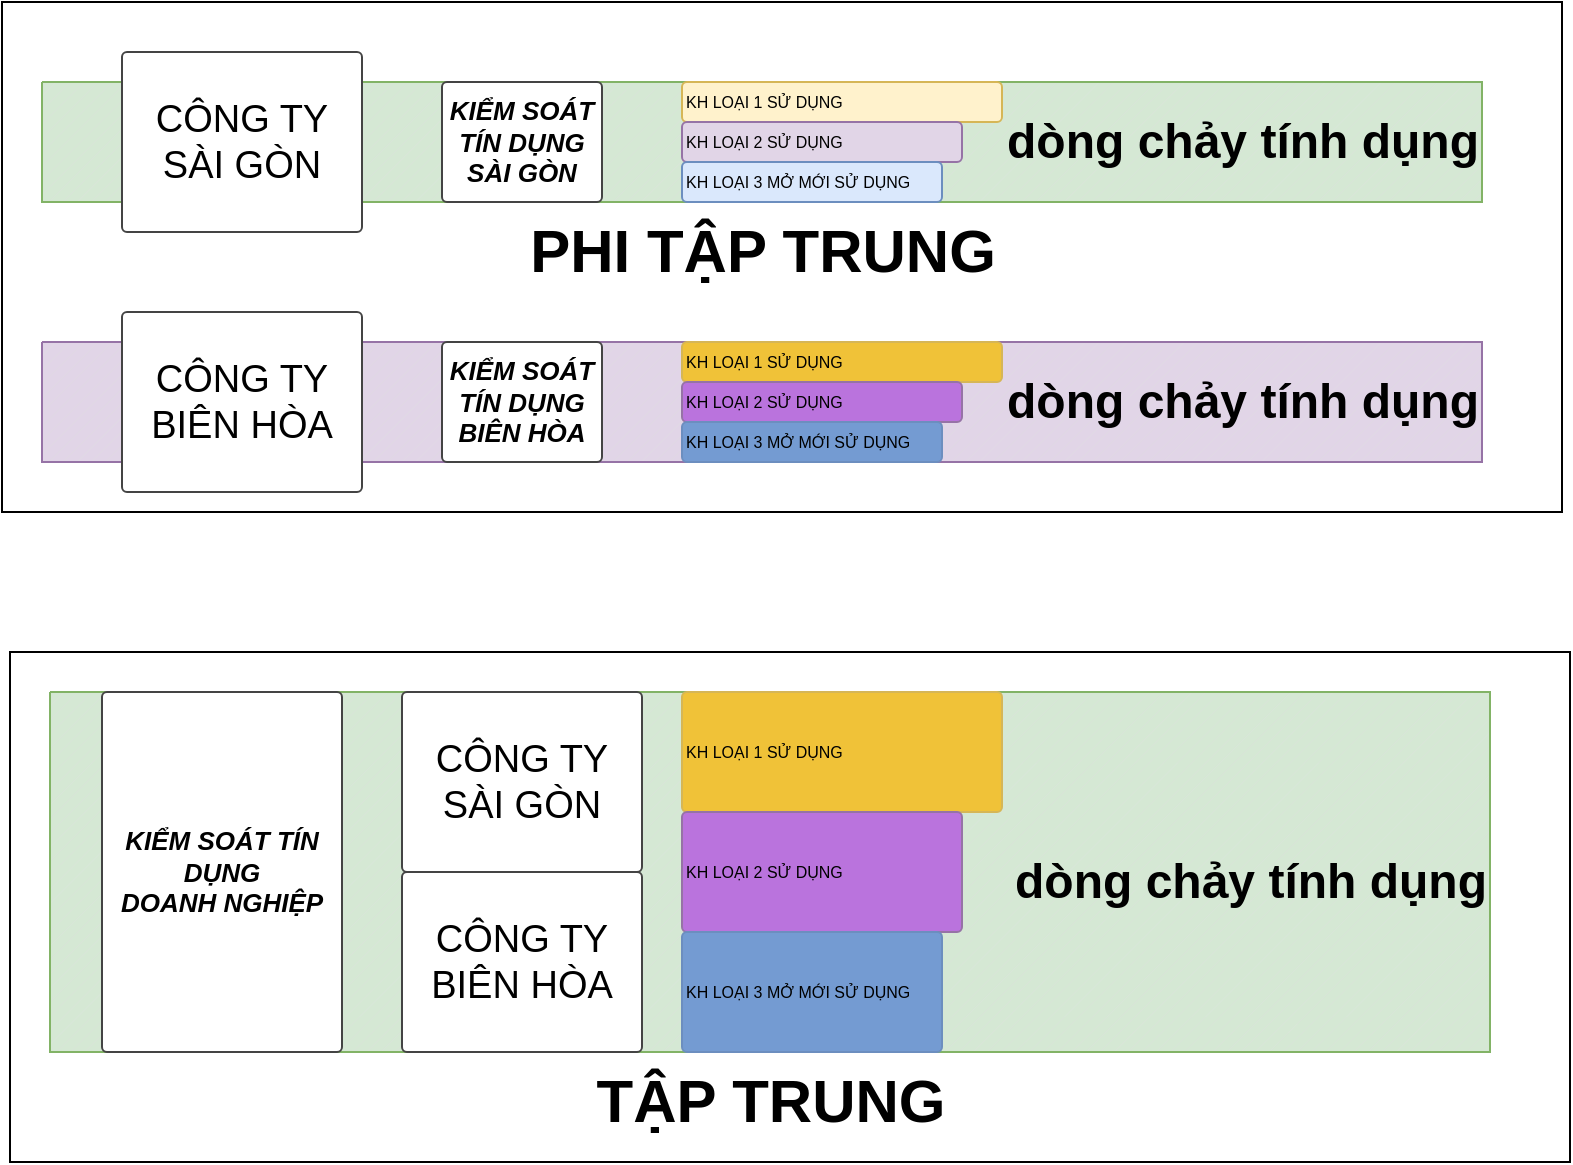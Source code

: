 <mxfile version="21.6.6" type="github">
  <diagram name="Trang-1" id="iy2qps0jmyHMc87bv4V7">
    <mxGraphModel dx="880" dy="488" grid="1" gridSize="10" guides="1" tooltips="1" connect="1" arrows="1" fold="1" page="1" pageScale="1" pageWidth="827" pageHeight="1169" math="0" shadow="0">
      <root>
        <mxCell id="0" />
        <mxCell id="1" parent="0" />
        <mxCell id="7bcCva5KcHn718SDY0uY-1" value="&lt;font style=&quot;font-size: 30px;&quot;&gt;&lt;b&gt;PHI TẬP TRUNG&lt;/b&gt;&lt;/font&gt;" style="verticalLabelPosition=bottom;verticalAlign=top;html=1;shape=mxgraph.basic.patternFillRect;fillStyle=diag;step=5;fillStrokeWidth=0.2;fillStrokeColor=#dddddd;fillColor=#d5e8d4;strokeColor=#82b366;" vertex="1" parent="1">
          <mxGeometry x="40" y="55" width="720" height="60" as="geometry" />
        </mxCell>
        <mxCell id="7bcCva5KcHn718SDY0uY-2" value="" style="verticalLabelPosition=bottom;verticalAlign=top;html=1;shape=mxgraph.basic.patternFillRect;fillStyle=diag;step=5;fillStrokeWidth=0.2;fillStrokeColor=#dddddd;fillColor=#e1d5e7;strokeColor=#9673a6;" vertex="1" parent="1">
          <mxGeometry x="40" y="185" width="720" height="60" as="geometry" />
        </mxCell>
        <mxCell id="7bcCva5KcHn718SDY0uY-4" value="&lt;font style=&quot;font-size: 19px;&quot;&gt;CÔNG TY&lt;br&gt;SÀI GÒN&lt;br&gt;&lt;/font&gt;" style="strokeWidth=1;html=1;shadow=0;dashed=0;shape=mxgraph.ios.iTextInput;strokeColor=#444444;buttonText=;fontSize=8;whiteSpace=wrap;align=center;" vertex="1" parent="1">
          <mxGeometry x="80" y="40" width="120" height="90" as="geometry" />
        </mxCell>
        <mxCell id="7bcCva5KcHn718SDY0uY-5" value="&lt;font style=&quot;font-size: 19px;&quot;&gt;CÔNG TY&lt;br&gt;BIÊN HÒA&lt;br&gt;&lt;/font&gt;" style="strokeWidth=1;html=1;shadow=0;dashed=0;shape=mxgraph.ios.iTextInput;strokeColor=#444444;buttonText=;fontSize=8;whiteSpace=wrap;align=center;" vertex="1" parent="1">
          <mxGeometry x="80" y="170" width="120" height="90" as="geometry" />
        </mxCell>
        <mxCell id="7bcCva5KcHn718SDY0uY-6" value="&lt;font style=&quot;font-size: 13px;&quot;&gt;&lt;b&gt;&lt;i&gt;KIỂM SOÁT TÍN DỤNG&lt;br&gt;SÀI GÒN&lt;br&gt;&lt;/i&gt;&lt;/b&gt;&lt;/font&gt;" style="strokeWidth=1;html=1;shadow=0;dashed=0;shape=mxgraph.ios.iTextInput;strokeColor=#444444;buttonText=;fontSize=8;whiteSpace=wrap;align=center;" vertex="1" parent="1">
          <mxGeometry x="240" y="55" width="80" height="60" as="geometry" />
        </mxCell>
        <mxCell id="7bcCva5KcHn718SDY0uY-7" value="&lt;font style=&quot;font-size: 13px;&quot;&gt;&lt;b&gt;&lt;i&gt;KIỂM SOÁT TÍN DỤNG&lt;br&gt;BIÊN HÒA&lt;br&gt;&lt;/i&gt;&lt;/b&gt;&lt;/font&gt;" style="strokeWidth=1;html=1;shadow=0;dashed=0;shape=mxgraph.ios.iTextInput;strokeColor=#444444;buttonText=;fontSize=8;whiteSpace=wrap;align=center;" vertex="1" parent="1">
          <mxGeometry x="240" y="185" width="80" height="60" as="geometry" />
        </mxCell>
        <mxCell id="7bcCva5KcHn718SDY0uY-8" value="KH LOẠI 1 SỬ DỤNG" style="strokeWidth=1;html=1;shadow=0;dashed=0;shape=mxgraph.ios.iTextInput;strokeColor=#d6b656;buttonText=;fontSize=8;whiteSpace=wrap;align=left;fillColor=#fff2cc;" vertex="1" parent="1">
          <mxGeometry x="360" y="55" width="160" height="20" as="geometry" />
        </mxCell>
        <mxCell id="7bcCva5KcHn718SDY0uY-9" value="KH LOẠI 2 SỬ DỤNG" style="strokeWidth=1;html=1;shadow=0;dashed=0;shape=mxgraph.ios.iTextInput;strokeColor=#9673a6;buttonText=;fontSize=8;whiteSpace=wrap;align=left;fillColor=#e1d5e7;" vertex="1" parent="1">
          <mxGeometry x="360" y="75" width="140" height="20" as="geometry" />
        </mxCell>
        <mxCell id="7bcCva5KcHn718SDY0uY-10" value="KH LOẠI 3 MỞ MỚI SỬ DỤNG" style="strokeWidth=1;html=1;shadow=0;dashed=0;shape=mxgraph.ios.iTextInput;buttonText=;fontSize=8;whiteSpace=wrap;align=left;fillColor=#dae8fc;strokeColor=#6c8ebf;" vertex="1" parent="1">
          <mxGeometry x="360" y="95" width="130" height="20" as="geometry" />
        </mxCell>
        <mxCell id="7bcCva5KcHn718SDY0uY-14" value="dòng chảy tính dụng" style="text;strokeColor=none;fillColor=none;html=1;fontSize=24;fontStyle=1;verticalAlign=middle;align=center;" vertex="1" parent="1">
          <mxGeometry x="590" y="65" width="100" height="40" as="geometry" />
        </mxCell>
        <mxCell id="7bcCva5KcHn718SDY0uY-15" value="dòng chảy tính dụng" style="text;strokeColor=none;fillColor=none;html=1;fontSize=24;fontStyle=1;verticalAlign=middle;align=center;" vertex="1" parent="1">
          <mxGeometry x="590" y="195" width="100" height="40" as="geometry" />
        </mxCell>
        <mxCell id="7bcCva5KcHn718SDY0uY-16" value="KH LOẠI 1 SỬ DỤNG" style="strokeWidth=1;html=1;shadow=0;dashed=0;shape=mxgraph.ios.iTextInput;strokeColor=#d6b656;buttonText=;fontSize=8;whiteSpace=wrap;align=left;fillColor=#f0c238;" vertex="1" parent="1">
          <mxGeometry x="360" y="185" width="160" height="20" as="geometry" />
        </mxCell>
        <mxCell id="7bcCva5KcHn718SDY0uY-17" value="KH LOẠI 2 SỬ DỤNG" style="strokeWidth=1;html=1;shadow=0;dashed=0;shape=mxgraph.ios.iTextInput;strokeColor=#9673a6;buttonText=;fontSize=8;whiteSpace=wrap;align=left;fillColor=#ba73dd;" vertex="1" parent="1">
          <mxGeometry x="360" y="205" width="140" height="20" as="geometry" />
        </mxCell>
        <mxCell id="7bcCva5KcHn718SDY0uY-18" value="KH LOẠI 3 MỞ MỚI SỬ DỤNG" style="strokeWidth=1;html=1;shadow=0;dashed=0;shape=mxgraph.ios.iTextInput;buttonText=;fontSize=8;whiteSpace=wrap;align=left;fillColor=#749bd2;strokeColor=#6c8ebf;" vertex="1" parent="1">
          <mxGeometry x="360" y="225" width="130" height="20" as="geometry" />
        </mxCell>
        <mxCell id="7bcCva5KcHn718SDY0uY-19" value="" style="verticalLabelPosition=bottom;verticalAlign=top;html=1;shape=mxgraph.basic.rect;fillColor2=none;strokeWidth=1;size=20;indent=5;fillColor=none;" vertex="1" parent="1">
          <mxGeometry x="20" y="15" width="780" height="255" as="geometry" />
        </mxCell>
        <mxCell id="7bcCva5KcHn718SDY0uY-20" value="&lt;font style=&quot;font-size: 30px;&quot;&gt;&lt;b&gt;TẬP TRUNG&lt;/b&gt;&lt;/font&gt;" style="verticalLabelPosition=bottom;verticalAlign=top;html=1;shape=mxgraph.basic.patternFillRect;fillStyle=diag;step=5;fillStrokeWidth=0.2;fillStrokeColor=#dddddd;fillColor=#d5e8d4;strokeColor=#82b366;" vertex="1" parent="1">
          <mxGeometry x="44" y="360" width="720" height="180" as="geometry" />
        </mxCell>
        <mxCell id="7bcCva5KcHn718SDY0uY-22" value="&lt;font style=&quot;font-size: 19px;&quot;&gt;CÔNG TY&lt;br&gt;SÀI GÒN&lt;br&gt;&lt;/font&gt;" style="strokeWidth=1;html=1;shadow=0;dashed=0;shape=mxgraph.ios.iTextInput;strokeColor=#444444;buttonText=;fontSize=8;whiteSpace=wrap;align=center;" vertex="1" parent="1">
          <mxGeometry x="220" y="360" width="120" height="90" as="geometry" />
        </mxCell>
        <mxCell id="7bcCva5KcHn718SDY0uY-23" value="&lt;font style=&quot;font-size: 19px;&quot;&gt;CÔNG TY&lt;br&gt;BIÊN HÒA&lt;br&gt;&lt;/font&gt;" style="strokeWidth=1;html=1;shadow=0;dashed=0;shape=mxgraph.ios.iTextInput;strokeColor=#444444;buttonText=;fontSize=8;whiteSpace=wrap;align=center;" vertex="1" parent="1">
          <mxGeometry x="220" y="450" width="120" height="90" as="geometry" />
        </mxCell>
        <mxCell id="7bcCva5KcHn718SDY0uY-24" value="&lt;font style=&quot;font-size: 13px;&quot;&gt;&lt;b&gt;&lt;i&gt;KIỂM SOÁT TÍN DỤNG&lt;br&gt;DOANH NGHIỆP&lt;br&gt;&lt;/i&gt;&lt;/b&gt;&lt;/font&gt;" style="strokeWidth=1;html=1;shadow=0;dashed=0;shape=mxgraph.ios.iTextInput;strokeColor=#444444;buttonText=;fontSize=8;whiteSpace=wrap;align=center;" vertex="1" parent="1">
          <mxGeometry x="70" y="360" width="120" height="180" as="geometry" />
        </mxCell>
        <mxCell id="7bcCva5KcHn718SDY0uY-29" value="dòng chảy tính dụng" style="text;strokeColor=none;fillColor=none;html=1;fontSize=24;fontStyle=1;verticalAlign=middle;align=center;" vertex="1" parent="1">
          <mxGeometry x="594" y="435" width="100" height="40" as="geometry" />
        </mxCell>
        <mxCell id="7bcCva5KcHn718SDY0uY-31" value="KH LOẠI 1 SỬ DỤNG" style="strokeWidth=1;html=1;shadow=0;dashed=0;shape=mxgraph.ios.iTextInput;strokeColor=#d6b656;buttonText=;fontSize=8;whiteSpace=wrap;align=left;fillColor=#f0c238;" vertex="1" parent="1">
          <mxGeometry x="360" y="360" width="160" height="60" as="geometry" />
        </mxCell>
        <mxCell id="7bcCva5KcHn718SDY0uY-32" value="KH LOẠI 2 SỬ DỤNG" style="strokeWidth=1;html=1;shadow=0;dashed=0;shape=mxgraph.ios.iTextInput;strokeColor=#9673a6;buttonText=;fontSize=8;whiteSpace=wrap;align=left;fillColor=#ba73dd;" vertex="1" parent="1">
          <mxGeometry x="360" y="420" width="140" height="60" as="geometry" />
        </mxCell>
        <mxCell id="7bcCva5KcHn718SDY0uY-33" value="KH LOẠI 3 MỞ MỚI SỬ DỤNG" style="strokeWidth=1;html=1;shadow=0;dashed=0;shape=mxgraph.ios.iTextInput;buttonText=;fontSize=8;whiteSpace=wrap;align=left;fillColor=#749bd2;strokeColor=#6c8ebf;" vertex="1" parent="1">
          <mxGeometry x="360" y="480" width="130" height="60" as="geometry" />
        </mxCell>
        <mxCell id="7bcCva5KcHn718SDY0uY-36" value="" style="verticalLabelPosition=bottom;verticalAlign=top;html=1;shape=mxgraph.basic.rect;fillColor2=none;strokeWidth=1;size=20;indent=5;fillColor=none;" vertex="1" parent="1">
          <mxGeometry x="24" y="340" width="780" height="255" as="geometry" />
        </mxCell>
      </root>
    </mxGraphModel>
  </diagram>
</mxfile>
